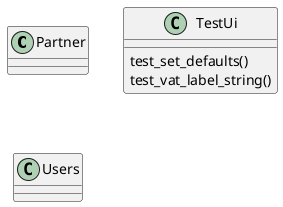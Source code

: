 @startuml classes_contacts
set namespaceSeparator none
class "Partner" as odoo_src.odoo.addons.contacts.models.res_partner.Partner {
}
class "TestUi" as odoo_src.odoo.addons.contacts.tests.test_ui.TestUi {
  test_set_defaults()
  test_vat_label_string()
}
class "Users" as odoo_src.odoo.addons.contacts.models.res_users.Users {
}
@enduml
